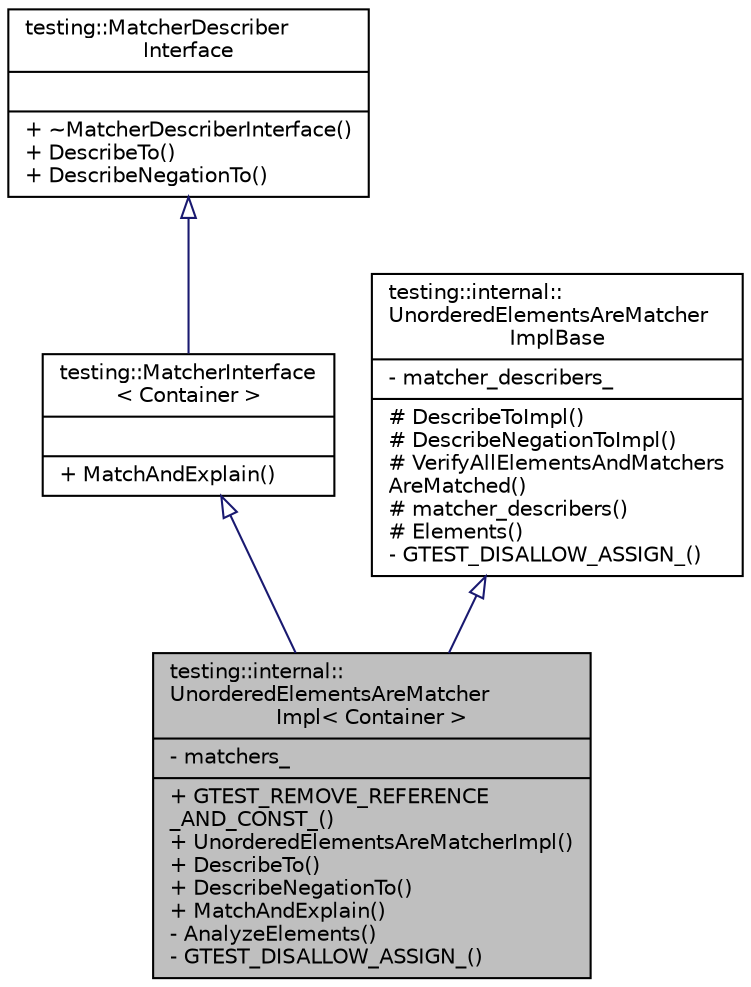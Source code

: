 digraph "testing::internal::UnorderedElementsAreMatcherImpl&lt; Container &gt;"
{
  edge [fontname="Helvetica",fontsize="10",labelfontname="Helvetica",labelfontsize="10"];
  node [fontname="Helvetica",fontsize="10",shape=record];
  Node0 [label="{testing::internal::\lUnorderedElementsAreMatcher\lImpl\< Container \>\n|- matchers_\l|+ GTEST_REMOVE_REFERENCE\l_AND_CONST_()\l+ UnorderedElementsAreMatcherImpl()\l+ DescribeTo()\l+ DescribeNegationTo()\l+ MatchAndExplain()\l- AnalyzeElements()\l- GTEST_DISALLOW_ASSIGN_()\l}",height=0.2,width=0.4,color="black", fillcolor="grey75", style="filled", fontcolor="black"];
  Node1 -> Node0 [dir="back",color="midnightblue",fontsize="10",style="solid",arrowtail="onormal",fontname="Helvetica"];
  Node1 [label="{testing::MatcherInterface\l\< Container \>\n||+ MatchAndExplain()\l}",height=0.2,width=0.4,color="black", fillcolor="white", style="filled",URL="$d3/d16/classtesting_1_1_matcher_interface.html"];
  Node2 -> Node1 [dir="back",color="midnightblue",fontsize="10",style="solid",arrowtail="onormal",fontname="Helvetica"];
  Node2 [label="{testing::MatcherDescriber\lInterface\n||+ ~MatcherDescriberInterface()\l+ DescribeTo()\l+ DescribeNegationTo()\l}",height=0.2,width=0.4,color="black", fillcolor="white", style="filled",URL="$de/d2a/classtesting_1_1_matcher_describer_interface.html"];
  Node3 -> Node0 [dir="back",color="midnightblue",fontsize="10",style="solid",arrowtail="onormal",fontname="Helvetica"];
  Node3 [label="{testing::internal::\lUnorderedElementsAreMatcher\lImplBase\n|- matcher_describers_\l|# DescribeToImpl()\l# DescribeNegationToImpl()\l# VerifyAllElementsAndMatchers\lAreMatched()\l# matcher_describers()\l# Elements()\l- GTEST_DISALLOW_ASSIGN_()\l}",height=0.2,width=0.4,color="black", fillcolor="white", style="filled",URL="$de/d3d/classtesting_1_1internal_1_1_unordered_elements_are_matcher_impl_base.html"];
}
